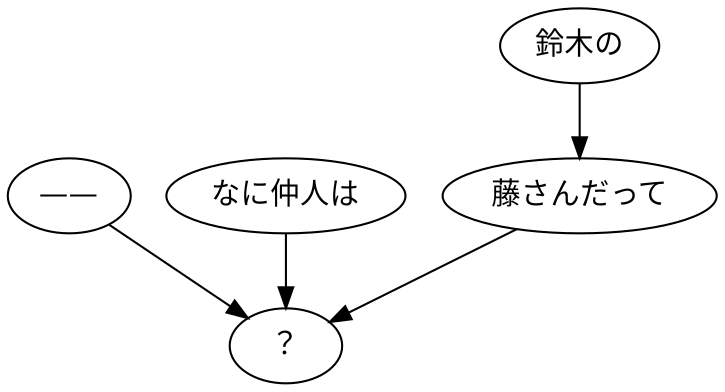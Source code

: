 digraph graph9066 {
	node0 [label="——"];
	node1 [label="なに仲人は"];
	node2 [label="鈴木の"];
	node3 [label="藤さんだって"];
	node4 [label="？"];
	node0 -> node4;
	node1 -> node4;
	node2 -> node3;
	node3 -> node4;
}
